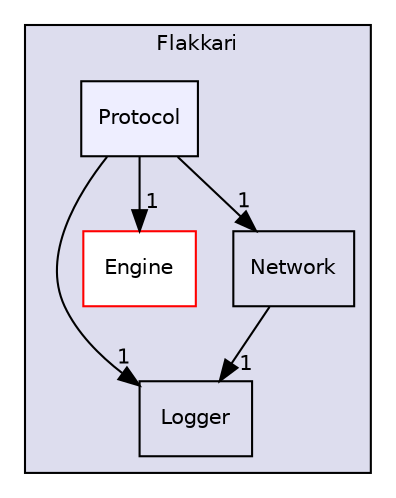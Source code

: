 digraph "Flakkari/Protocol" {
  compound=true
  node [ fontsize="10", fontname="Helvetica"];
  edge [ labelfontsize="10", labelfontname="Helvetica"];
  subgraph clusterdir_7252f805497af2c98d8ae536646df97b {
    graph [ bgcolor="#ddddee", pencolor="black", label="Flakkari" fontname="Helvetica", fontsize="10", URL="dir_7252f805497af2c98d8ae536646df97b.html"]
  dir_45889462d704ec0e5c2ce024817bc167 [shape=box label="Logger" URL="dir_45889462d704ec0e5c2ce024817bc167.html"];
  dir_a8832efbf453ed375786272748b42b6e [shape=box label="Engine" fillcolor="white" style="filled" color="red" URL="dir_a8832efbf453ed375786272748b42b6e.html"];
  dir_dc3bc5b104a4f9709e6dd6d8ef9cb2d5 [shape=box label="Network" URL="dir_dc3bc5b104a4f9709e6dd6d8ef9cb2d5.html"];
  dir_c5bb1fc07982e0126fd8087c13a737b0 [shape=box, label="Protocol", style="filled", fillcolor="#eeeeff", pencolor="black", URL="dir_c5bb1fc07982e0126fd8087c13a737b0.html"];
  }
  dir_dc3bc5b104a4f9709e6dd6d8ef9cb2d5->dir_45889462d704ec0e5c2ce024817bc167 [headlabel="1", labeldistance=1.5 headhref="dir_000011_000010.html"];
  dir_c5bb1fc07982e0126fd8087c13a737b0->dir_45889462d704ec0e5c2ce024817bc167 [headlabel="1", labeldistance=1.5 headhref="dir_000012_000010.html"];
  dir_c5bb1fc07982e0126fd8087c13a737b0->dir_a8832efbf453ed375786272748b42b6e [headlabel="1", labeldistance=1.5 headhref="dir_000012_000002.html"];
  dir_c5bb1fc07982e0126fd8087c13a737b0->dir_dc3bc5b104a4f9709e6dd6d8ef9cb2d5 [headlabel="1", labeldistance=1.5 headhref="dir_000012_000011.html"];
}
